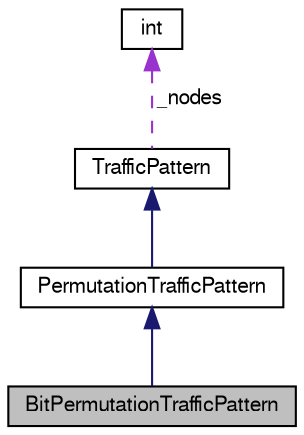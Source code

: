 digraph "BitPermutationTrafficPattern"
{
  bgcolor="transparent";
  edge [fontname="FreeSans",fontsize="10",labelfontname="FreeSans",labelfontsize="10"];
  node [fontname="FreeSans",fontsize="10",shape=record];
  Node7 [label="BitPermutationTrafficPattern",height=0.2,width=0.4,color="black", fillcolor="grey75", style="filled", fontcolor="black"];
  Node8 -> Node7 [dir="back",color="midnightblue",fontsize="10",style="solid",fontname="FreeSans"];
  Node8 [label="PermutationTrafficPattern",height=0.2,width=0.4,color="black",URL="$classPermutationTrafficPattern.html"];
  Node9 -> Node8 [dir="back",color="midnightblue",fontsize="10",style="solid",fontname="FreeSans"];
  Node9 [label="TrafficPattern",height=0.2,width=0.4,color="black",URL="$classTrafficPattern.html"];
  Node10 -> Node9 [dir="back",color="darkorchid3",fontsize="10",style="dashed",label=" _nodes" ,fontname="FreeSans"];
  Node10 [label="int",height=0.2,width=0.4,color="black",URL="$classint.html"];
}
